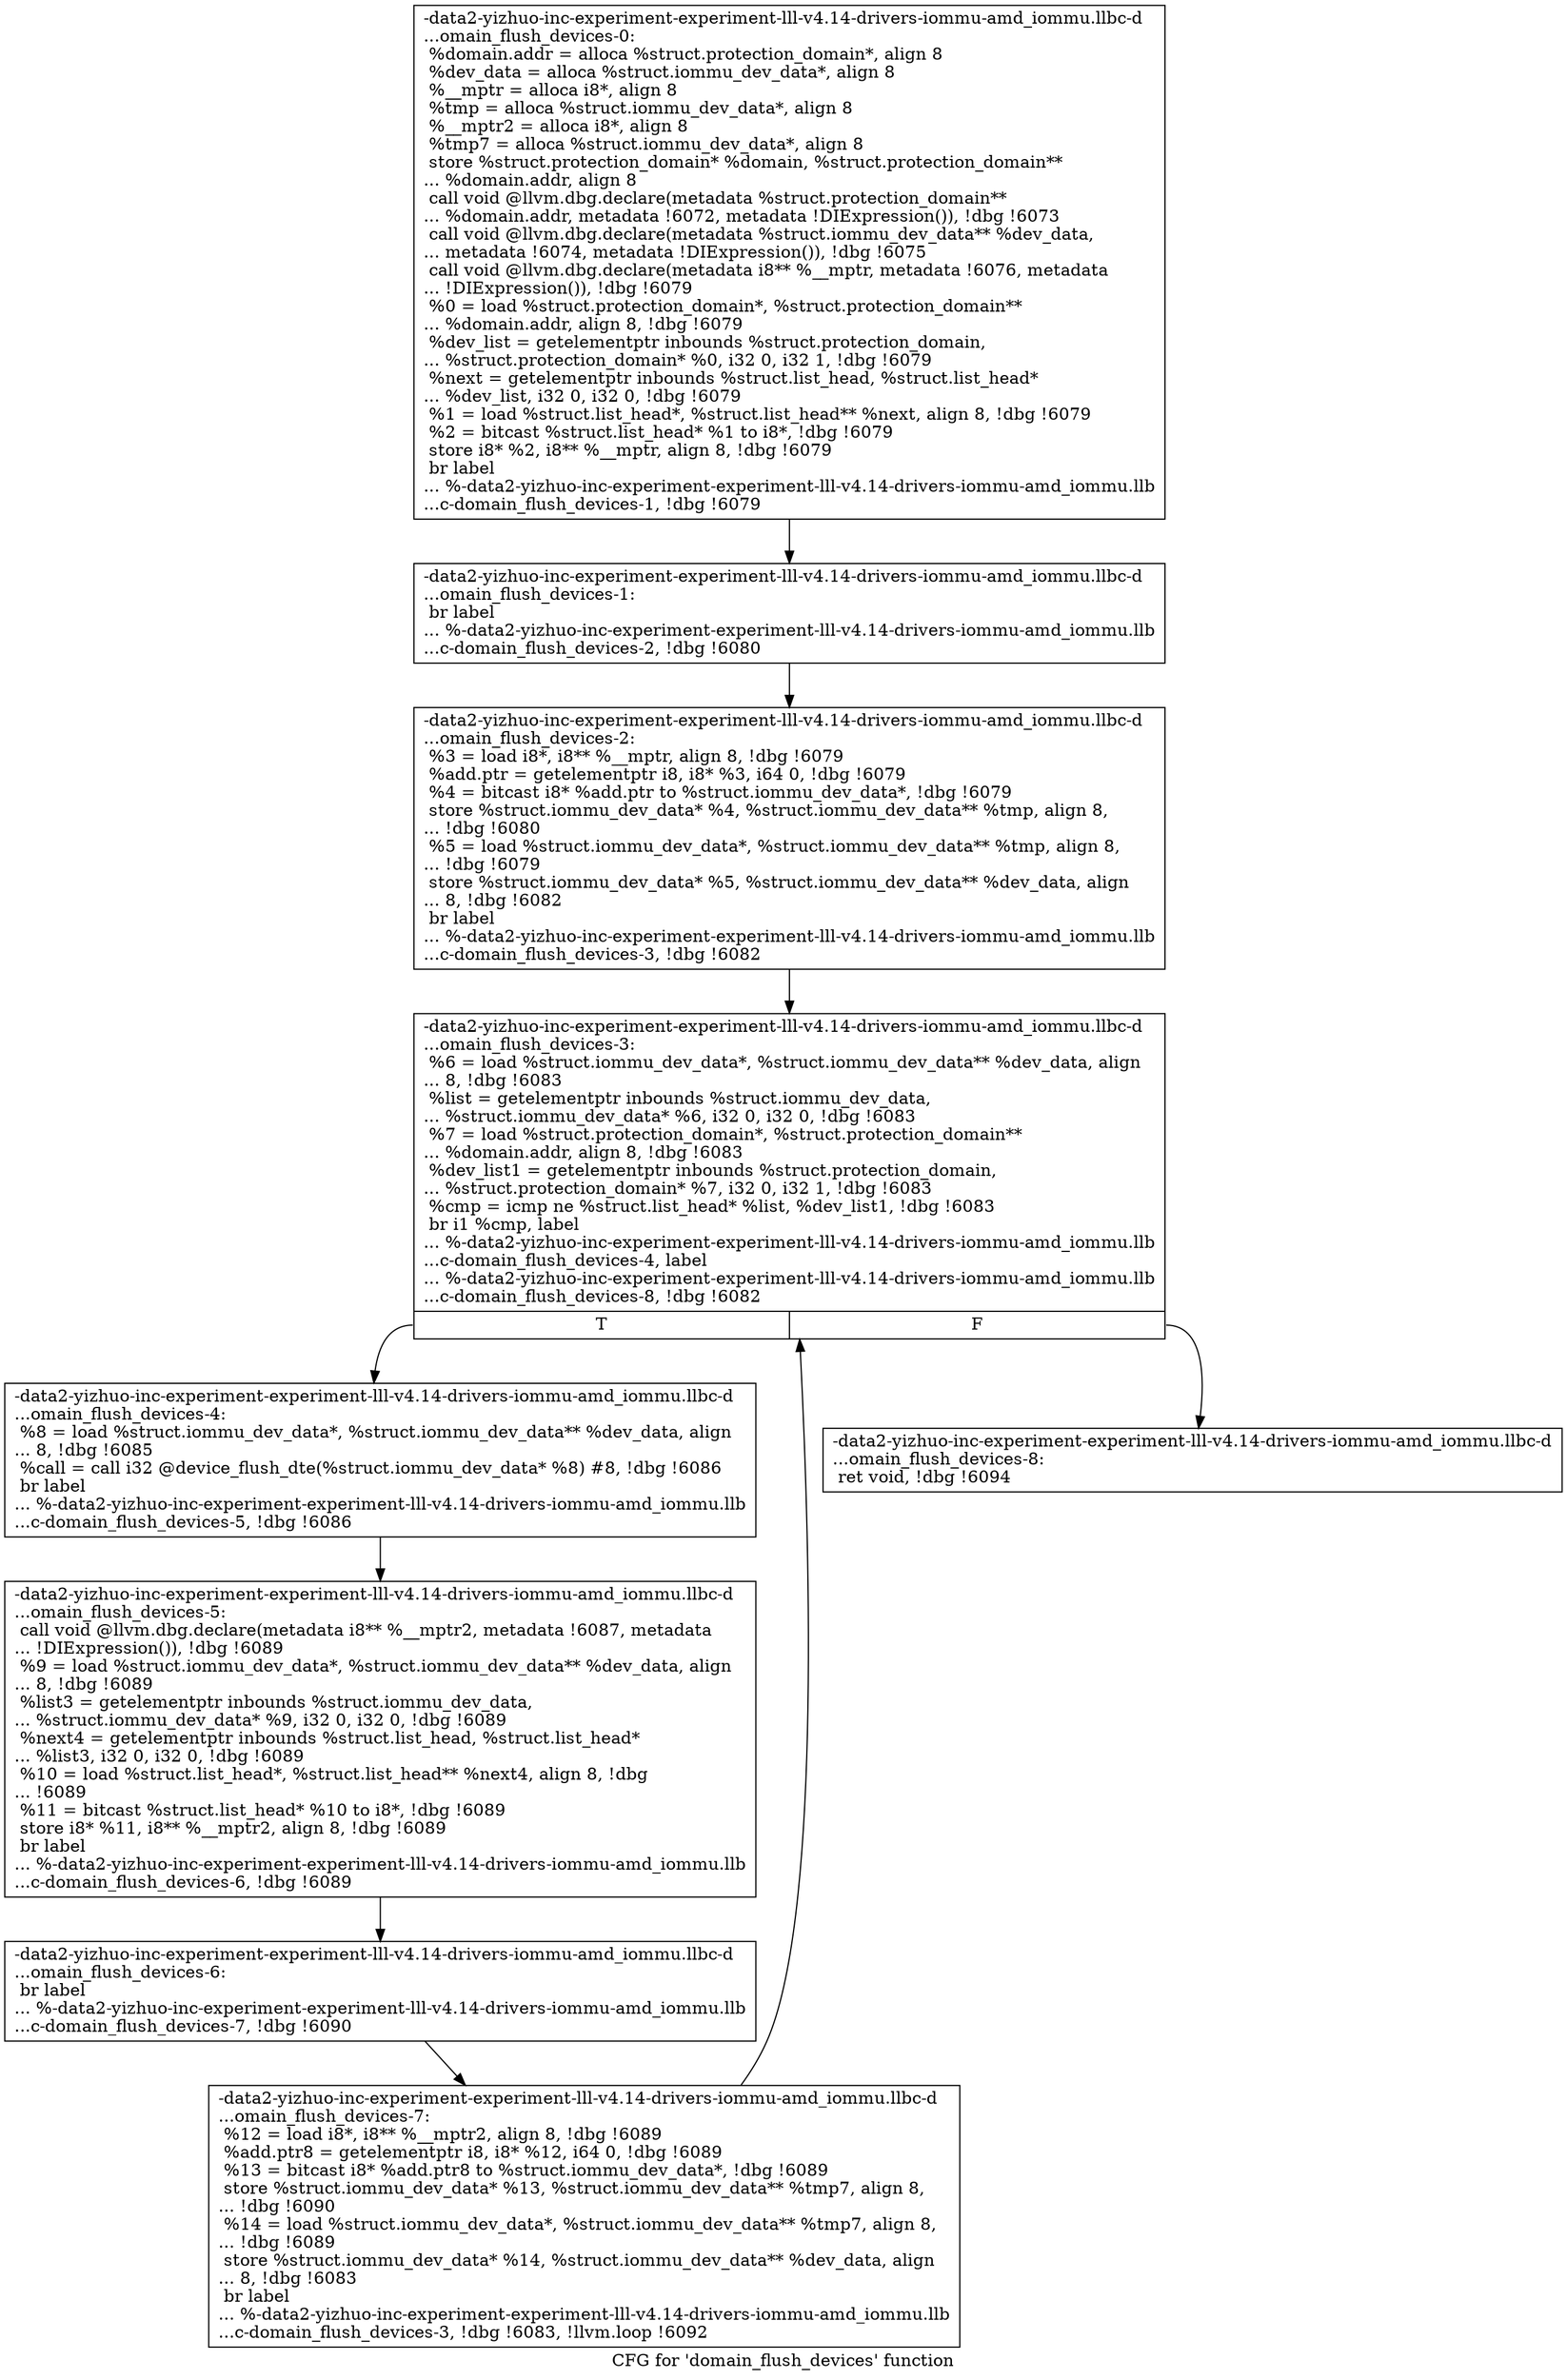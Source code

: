 digraph "CFG for 'domain_flush_devices' function" {
	label="CFG for 'domain_flush_devices' function";

	Node0x561b949812b0 [shape=record,label="{-data2-yizhuo-inc-experiment-experiment-lll-v4.14-drivers-iommu-amd_iommu.llbc-d\l...omain_flush_devices-0:\l  %domain.addr = alloca %struct.protection_domain*, align 8\l  %dev_data = alloca %struct.iommu_dev_data*, align 8\l  %__mptr = alloca i8*, align 8\l  %tmp = alloca %struct.iommu_dev_data*, align 8\l  %__mptr2 = alloca i8*, align 8\l  %tmp7 = alloca %struct.iommu_dev_data*, align 8\l  store %struct.protection_domain* %domain, %struct.protection_domain**\l... %domain.addr, align 8\l  call void @llvm.dbg.declare(metadata %struct.protection_domain**\l... %domain.addr, metadata !6072, metadata !DIExpression()), !dbg !6073\l  call void @llvm.dbg.declare(metadata %struct.iommu_dev_data** %dev_data,\l... metadata !6074, metadata !DIExpression()), !dbg !6075\l  call void @llvm.dbg.declare(metadata i8** %__mptr, metadata !6076, metadata\l... !DIExpression()), !dbg !6079\l  %0 = load %struct.protection_domain*, %struct.protection_domain**\l... %domain.addr, align 8, !dbg !6079\l  %dev_list = getelementptr inbounds %struct.protection_domain,\l... %struct.protection_domain* %0, i32 0, i32 1, !dbg !6079\l  %next = getelementptr inbounds %struct.list_head, %struct.list_head*\l... %dev_list, i32 0, i32 0, !dbg !6079\l  %1 = load %struct.list_head*, %struct.list_head** %next, align 8, !dbg !6079\l  %2 = bitcast %struct.list_head* %1 to i8*, !dbg !6079\l  store i8* %2, i8** %__mptr, align 8, !dbg !6079\l  br label\l... %-data2-yizhuo-inc-experiment-experiment-lll-v4.14-drivers-iommu-amd_iommu.llb\l...c-domain_flush_devices-1, !dbg !6079\l}"];
	Node0x561b949812b0 -> Node0x561b94981300;
	Node0x561b94981300 [shape=record,label="{-data2-yizhuo-inc-experiment-experiment-lll-v4.14-drivers-iommu-amd_iommu.llbc-d\l...omain_flush_devices-1: \l  br label\l... %-data2-yizhuo-inc-experiment-experiment-lll-v4.14-drivers-iommu-amd_iommu.llb\l...c-domain_flush_devices-2, !dbg !6080\l}"];
	Node0x561b94981300 -> Node0x561b94981350;
	Node0x561b94981350 [shape=record,label="{-data2-yizhuo-inc-experiment-experiment-lll-v4.14-drivers-iommu-amd_iommu.llbc-d\l...omain_flush_devices-2: \l  %3 = load i8*, i8** %__mptr, align 8, !dbg !6079\l  %add.ptr = getelementptr i8, i8* %3, i64 0, !dbg !6079\l  %4 = bitcast i8* %add.ptr to %struct.iommu_dev_data*, !dbg !6079\l  store %struct.iommu_dev_data* %4, %struct.iommu_dev_data** %tmp, align 8,\l... !dbg !6080\l  %5 = load %struct.iommu_dev_data*, %struct.iommu_dev_data** %tmp, align 8,\l... !dbg !6079\l  store %struct.iommu_dev_data* %5, %struct.iommu_dev_data** %dev_data, align\l... 8, !dbg !6082\l  br label\l... %-data2-yizhuo-inc-experiment-experiment-lll-v4.14-drivers-iommu-amd_iommu.llb\l...c-domain_flush_devices-3, !dbg !6082\l}"];
	Node0x561b94981350 -> Node0x561b949813a0;
	Node0x561b949813a0 [shape=record,label="{-data2-yizhuo-inc-experiment-experiment-lll-v4.14-drivers-iommu-amd_iommu.llbc-d\l...omain_flush_devices-3: \l  %6 = load %struct.iommu_dev_data*, %struct.iommu_dev_data** %dev_data, align\l... 8, !dbg !6083\l  %list = getelementptr inbounds %struct.iommu_dev_data,\l... %struct.iommu_dev_data* %6, i32 0, i32 0, !dbg !6083\l  %7 = load %struct.protection_domain*, %struct.protection_domain**\l... %domain.addr, align 8, !dbg !6083\l  %dev_list1 = getelementptr inbounds %struct.protection_domain,\l... %struct.protection_domain* %7, i32 0, i32 1, !dbg !6083\l  %cmp = icmp ne %struct.list_head* %list, %dev_list1, !dbg !6083\l  br i1 %cmp, label\l... %-data2-yizhuo-inc-experiment-experiment-lll-v4.14-drivers-iommu-amd_iommu.llb\l...c-domain_flush_devices-4, label\l... %-data2-yizhuo-inc-experiment-experiment-lll-v4.14-drivers-iommu-amd_iommu.llb\l...c-domain_flush_devices-8, !dbg !6082\l|{<s0>T|<s1>F}}"];
	Node0x561b949813a0:s0 -> Node0x561b949813f0;
	Node0x561b949813a0:s1 -> Node0x561b94981530;
	Node0x561b949813f0 [shape=record,label="{-data2-yizhuo-inc-experiment-experiment-lll-v4.14-drivers-iommu-amd_iommu.llbc-d\l...omain_flush_devices-4: \l  %8 = load %struct.iommu_dev_data*, %struct.iommu_dev_data** %dev_data, align\l... 8, !dbg !6085\l  %call = call i32 @device_flush_dte(%struct.iommu_dev_data* %8) #8, !dbg !6086\l  br label\l... %-data2-yizhuo-inc-experiment-experiment-lll-v4.14-drivers-iommu-amd_iommu.llb\l...c-domain_flush_devices-5, !dbg !6086\l}"];
	Node0x561b949813f0 -> Node0x561b94981440;
	Node0x561b94981440 [shape=record,label="{-data2-yizhuo-inc-experiment-experiment-lll-v4.14-drivers-iommu-amd_iommu.llbc-d\l...omain_flush_devices-5: \l  call void @llvm.dbg.declare(metadata i8** %__mptr2, metadata !6087, metadata\l... !DIExpression()), !dbg !6089\l  %9 = load %struct.iommu_dev_data*, %struct.iommu_dev_data** %dev_data, align\l... 8, !dbg !6089\l  %list3 = getelementptr inbounds %struct.iommu_dev_data,\l... %struct.iommu_dev_data* %9, i32 0, i32 0, !dbg !6089\l  %next4 = getelementptr inbounds %struct.list_head, %struct.list_head*\l... %list3, i32 0, i32 0, !dbg !6089\l  %10 = load %struct.list_head*, %struct.list_head** %next4, align 8, !dbg\l... !6089\l  %11 = bitcast %struct.list_head* %10 to i8*, !dbg !6089\l  store i8* %11, i8** %__mptr2, align 8, !dbg !6089\l  br label\l... %-data2-yizhuo-inc-experiment-experiment-lll-v4.14-drivers-iommu-amd_iommu.llb\l...c-domain_flush_devices-6, !dbg !6089\l}"];
	Node0x561b94981440 -> Node0x561b94981490;
	Node0x561b94981490 [shape=record,label="{-data2-yizhuo-inc-experiment-experiment-lll-v4.14-drivers-iommu-amd_iommu.llbc-d\l...omain_flush_devices-6: \l  br label\l... %-data2-yizhuo-inc-experiment-experiment-lll-v4.14-drivers-iommu-amd_iommu.llb\l...c-domain_flush_devices-7, !dbg !6090\l}"];
	Node0x561b94981490 -> Node0x561b949814e0;
	Node0x561b949814e0 [shape=record,label="{-data2-yizhuo-inc-experiment-experiment-lll-v4.14-drivers-iommu-amd_iommu.llbc-d\l...omain_flush_devices-7: \l  %12 = load i8*, i8** %__mptr2, align 8, !dbg !6089\l  %add.ptr8 = getelementptr i8, i8* %12, i64 0, !dbg !6089\l  %13 = bitcast i8* %add.ptr8 to %struct.iommu_dev_data*, !dbg !6089\l  store %struct.iommu_dev_data* %13, %struct.iommu_dev_data** %tmp7, align 8,\l... !dbg !6090\l  %14 = load %struct.iommu_dev_data*, %struct.iommu_dev_data** %tmp7, align 8,\l... !dbg !6089\l  store %struct.iommu_dev_data* %14, %struct.iommu_dev_data** %dev_data, align\l... 8, !dbg !6083\l  br label\l... %-data2-yizhuo-inc-experiment-experiment-lll-v4.14-drivers-iommu-amd_iommu.llb\l...c-domain_flush_devices-3, !dbg !6083, !llvm.loop !6092\l}"];
	Node0x561b949814e0 -> Node0x561b949813a0;
	Node0x561b94981530 [shape=record,label="{-data2-yizhuo-inc-experiment-experiment-lll-v4.14-drivers-iommu-amd_iommu.llbc-d\l...omain_flush_devices-8: \l  ret void, !dbg !6094\l}"];
}
